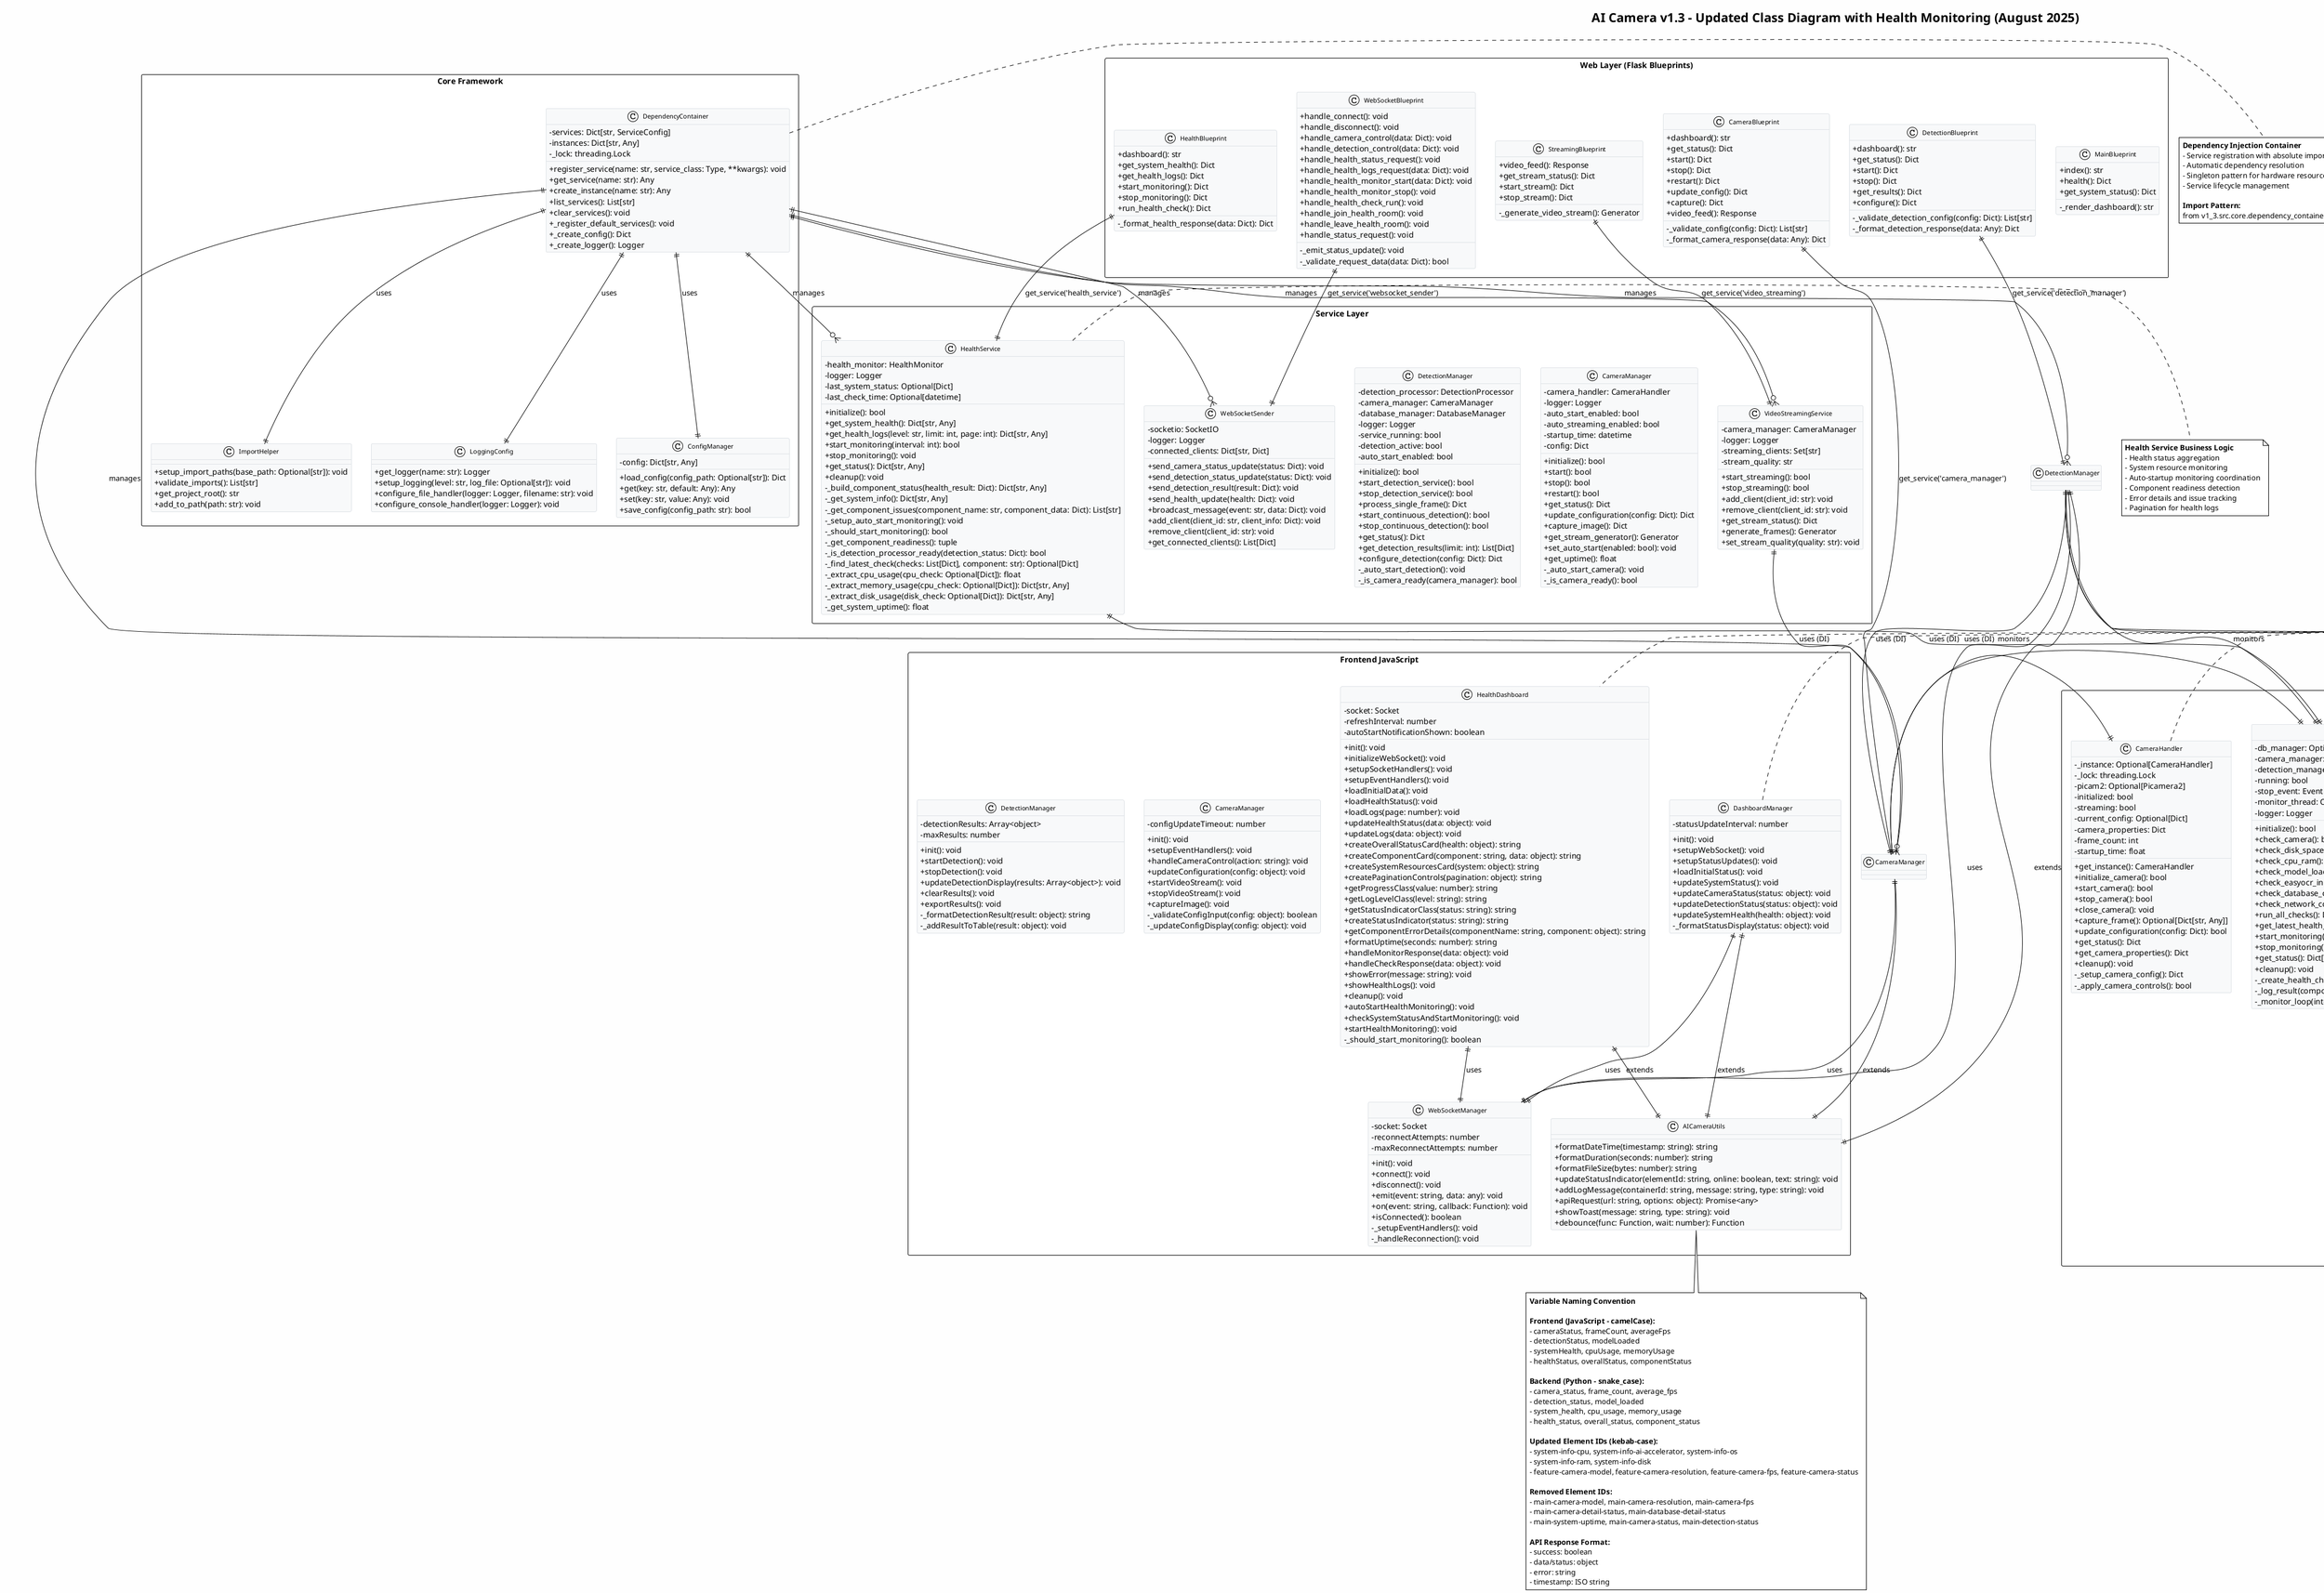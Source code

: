 @startuml AI_Camera_v1_3_Updated_Class_Diagram

!theme plain
skinparam classAttributeIconSize 0
skinparam classFontSize 11
skinparam classFontName Arial
skinparam backgroundColor #FEFEFE
skinparam classBackgroundColor #F8F9FA
skinparam classBorderColor #DEE2E6

title AI Camera v1.3 - Updated Class Diagram with Health Monitoring (August 2025)

' Core Framework Package
package "Core Framework" <<Rectangle>> {
    class DependencyContainer {
        - services: Dict[str, ServiceConfig]
        - instances: Dict[str, Any]
        - _lock: threading.Lock
        --
        + register_service(name: str, service_class: Type, **kwargs): void
        + get_service(name: str): Any
        + create_instance(name: str): Any
        + list_services(): List[str]
        + clear_services(): void
        + _register_default_services(): void
        + _create_config(): Dict
        + _create_logger(): Logger
    }
    
    class ImportHelper {
        + setup_import_paths(base_path: Optional[str]): void
        + validate_imports(): List[str]
        + get_project_root(): str
        + add_to_path(path: str): void
    }
    
    class LoggingConfig {
        + get_logger(name: str): Logger
        + setup_logging(level: str, log_file: Optional[str]): void
        + configure_file_handler(logger: Logger, filename: str): void
        + configure_console_handler(logger: Logger): void
    }
    
    class ConfigManager {
        - config: Dict[str, Any]
        --
        + load_config(config_path: Optional[str]): Dict
        + get(key: str, default: Any): Any
        + set(key: str, value: Any): void
        + save_config(config_path: str): bool
    }
}

' Component Layer Package
package "Component Layer" <<Rectangle>> {
    class CameraHandler {
        - _instance: Optional[CameraHandler]
        - _lock: threading.Lock
        - picam2: Optional[Picamera2]
        - initialized: bool
        - streaming: bool
        - current_config: Optional[Dict]
        - camera_properties: Dict
        - frame_count: int
        - startup_time: float
        --
        + get_instance(): CameraHandler
        + initialize_camera(): bool
        + start_camera(): bool
        + stop_camera(): bool
        + close_camera(): void
        + capture_frame(): Optional[Dict[str, Any]]
        + update_configuration(config: Dict): bool
        + get_status(): Dict
        + get_camera_properties(): Dict
        + cleanup(): void
        - _setup_camera_config(): Dict
        - _apply_camera_controls(): bool
    }
    
    class DetectionProcessor {
        - model_path: str
        - confidence_threshold: float
        - detection_interval: float
        - models_loaded: bool
        - vehicle_model_available: bool
        - lp_detection_model_available: bool
        - lp_ocr_model_available: bool
        - easyocr_available: bool
        --
        + initialize_models(): bool
        + process_frame(frame: np.ndarray): List[Detection]
        + detect_vehicles(frame: np.ndarray): List[Dict]
        + detect_license_plates(frame: np.ndarray): List[Dict]
        + get_status(): Dict
        + get_model_info(): Dict
        + cleanup(): void
        + validate_and_enhance_frame(frame: Any): Optional[np.ndarray]
    }
    
    class HealthMonitor {
        - db_manager: Optional[DatabaseManager]
        - camera_manager: Optional[CameraManager]
        - detection_manager: Optional[DetectionManager]
        - running: bool
        - stop_event: Event
        - monitor_thread: Optional[Thread]
        - logger: Logger
        --
        + initialize(): bool
        + check_camera(): bool
        + check_disk_space(path: str, required_gb: float): bool
        + check_cpu_ram(): bool
        + check_model_loading(): bool
        + check_easyocr_init(): bool
        + check_database_connection(): bool
        + check_network_connectivity(): bool
        + run_all_checks(): Dict[str, Any]
        + get_latest_health_checks(limit: int): List[Dict[str, Any]]
        + start_monitoring(interval: int): bool
        + stop_monitoring(): void
        + get_status(): Dict[str, Any]
        + cleanup(): void
        - _create_health_checks_table(): void
        - _log_result(component: str, status: str, message: str, details: Dict): void
        - _monitor_loop(interval: int): void
    }
    
    class DatabaseManager {
        - db_path: str
        - connection: Optional[Any]
        - initialized: bool
        - table_schemas: Dict
        --
        + initialize_database(): bool
        + create_tables(): bool
        + save_detection(detection: Dict): bool
        + save_image_capture(capture: Dict): bool
        + get_detections(limit: int, offset: int): List[Dict]
        + get_detection_count(): int
        + cleanup_old_records(days: int): int
        + close_connection(): void
        + execute_query(query: str, params: tuple): Any
    }
}

' Service Layer Package
package "Service Layer" <<Rectangle>> {
    class CameraManager {
        - camera_handler: CameraHandler
        - logger: Logger
        - auto_start_enabled: bool
        - auto_streaming_enabled: bool
        - startup_time: datetime
        - config: Dict
        --
        + initialize(): bool
        + start(): bool
        + stop(): bool
        + restart(): bool
        + get_status(): Dict
        + update_configuration(config: Dict): Dict
        + capture_image(): Dict
        + get_stream_generator(): Generator
        + set_auto_start(enabled: bool): void
        + get_uptime(): float
        - _auto_start_camera(): void
        - _is_camera_ready(): bool
    }
    
    class DetectionManager {
        - detection_processor: DetectionProcessor
        - camera_manager: CameraManager
        - database_manager: DatabaseManager
        - logger: Logger
        - service_running: bool
        - detection_active: bool
        - auto_start_enabled: bool
        --
        + initialize(): bool
        + start_detection_service(): bool
        + stop_detection_service(): bool
        + process_single_frame(): Dict
        + start_continuous_detection(): bool
        + stop_continuous_detection(): bool
        + get_status(): Dict
        + get_detection_results(limit: int): List[Dict]
        + configure_detection(config: Dict): Dict
        - _auto_start_detection(): void
        - _is_camera_ready(camera_manager): bool
    }
    
    class HealthService {
        - health_monitor: HealthMonitor
        - logger: Logger
        - last_system_status: Optional[Dict]
        - last_check_time: Optional[datetime]
        --
        + initialize(): bool
        + get_system_health(): Dict[str, Any]
        + get_health_logs(level: str, limit: int, page: int): Dict[str, Any]
        + start_monitoring(interval: int): bool
        + stop_monitoring(): void
        + get_status(): Dict[str, Any]
        + cleanup(): void
        - _build_component_status(health_result: Dict): Dict[str, Any]
        - _get_system_info(): Dict[str, Any]
        - _get_component_issues(component_name: str, component_data: Dict): List[str]
        - _setup_auto_start_monitoring(): void
        - _should_start_monitoring(): bool
        - _get_component_readiness(): tuple
        - _is_detection_processor_ready(detection_status: Dict): bool
        - _find_latest_check(checks: List[Dict], component: str): Optional[Dict]
        - _extract_cpu_usage(cpu_check: Optional[Dict]): float
        - _extract_memory_usage(cpu_check: Optional[Dict]): Dict[str, Any]
        - _extract_disk_usage(disk_check: Optional[Dict]): Dict[str, Any]
        - _get_system_uptime(): float
    }
    
    class VideoStreamingService {
        - camera_manager: CameraManager
        - logger: Logger
        - streaming_clients: Set[str]
        - stream_quality: str
        --
        + start_streaming(): bool
        + stop_streaming(): bool
        + add_client(client_id: str): void
        + remove_client(client_id: str): void
        + get_stream_status(): Dict
        + generate_frames(): Generator
        + set_stream_quality(quality: str): void
    }
    
    class WebSocketSender {
        - socketio: SocketIO
        - logger: Logger
        - connected_clients: Dict[str, Dict]
        --
        + send_camera_status_update(status: Dict): void
        + send_detection_status_update(status: Dict): void
        + send_detection_result(result: Dict): void
        + send_health_update(health: Dict): void
        + broadcast_message(event: str, data: Dict): void
        + add_client(client_id: str, client_info: Dict): void
        + remove_client(client_id: str): void
        + get_connected_clients(): List[Dict]
    }
}

' Web Layer Package
package "Web Layer (Flask Blueprints)" <<Rectangle>> {
    class MainBlueprint {
        + index(): str
        + health(): Dict
        + get_system_status(): Dict
        --
        - _render_dashboard(): str
    }
    
    class CameraBlueprint {
        + dashboard(): str
        + get_status(): Dict
        + start(): Dict
        + stop(): Dict
        + restart(): Dict
        + update_config(): Dict
        + capture(): Dict
        + video_feed(): Response
        --
        - _validate_config(config: Dict): List[str]
        - _format_camera_response(data: Any): Dict
    }
    
    class DetectionBlueprint {
        + dashboard(): str
        + get_status(): Dict
        + start(): Dict
        + stop(): Dict
        + get_results(): Dict
        + configure(): Dict
        --
        - _validate_detection_config(config: Dict): List[str]
        - _format_detection_response(data: Any): Dict
    }
    
    class HealthBlueprint {
        + dashboard(): str
        + get_system_health(): Dict
        + get_health_logs(): Dict
        + start_monitoring(): Dict
        + stop_monitoring(): Dict
        + run_health_check(): Dict
        --
        - _format_health_response(data: Dict): Dict
    }
    
    class StreamingBlueprint {
        + video_feed(): Response
        + get_stream_status(): Dict
        + start_stream(): Dict
        + stop_stream(): Dict
        --
        - _generate_video_stream(): Generator
    }
    
    class WebSocketBlueprint {
        + handle_connect(): void
        + handle_disconnect(): void
        + handle_camera_control(data: Dict): void
        + handle_detection_control(data: Dict): void
        + handle_health_status_request(): void
        + handle_health_logs_request(data: Dict): void
        + handle_health_monitor_start(data: Dict): void
        + handle_health_monitor_stop(): void
        + handle_health_check_run(): void
        + handle_join_health_room(): void
        + handle_leave_health_room(): void
        + handle_status_request(): void
        --
        - _emit_status_update(): void
        - _validate_request_data(data: Dict): bool
    }
}

' JavaScript Frontend Classes
package "Frontend JavaScript" <<Rectangle>> {
    class AICameraUtils {
        + formatDateTime(timestamp: string): string
        + formatDuration(seconds: number): string
        + formatFileSize(bytes: number): string
        + updateStatusIndicator(elementId: string, online: boolean, text: string): void
        + addLogMessage(containerId: string, message: string, type: string): void
        + apiRequest(url: string, options: object): Promise<any>
        + showToast(message: string, type: string): void
        + debounce(func: Function, wait: number): Function
    }
    
    class WebSocketManager {
        - socket: Socket
        - reconnectAttempts: number
        - maxReconnectAttempts: number
        --
        + init(): void
        + connect(): void
        + disconnect(): void
        + emit(event: string, data: any): void
        + on(event: string, callback: Function): void
        + isConnected(): boolean
        - _setupEventHandlers(): void
        - _handleReconnection(): void
    }
    
    class DashboardManager {
        - statusUpdateInterval: number
        --
        + init(): void
        + setupWebSocket(): void
        + setupStatusUpdates(): void
        + loadInitialStatus(): void
        + updateSystemStatus(): void
        + updateCameraStatus(status: object): void
        + updateDetectionStatus(status: object): void
        + updateSystemHealth(health: object): void
        - _formatStatusDisplay(status: object): void
    }
    
    class CameraManager {
        - configUpdateTimeout: number
        --
        + init(): void
        + setupEventHandlers(): void
        + handleCameraControl(action: string): void
        + updateConfiguration(config: object): void
        + startVideoStream(): void
        + stopVideoStream(): void
        + captureImage(): void
        - _validateConfigInput(config: object): boolean
        - _updateConfigDisplay(config: object): void
    }
    
    class DetectionManager {
        - detectionResults: Array<object>
        - maxResults: number
        --
        + init(): void
        + startDetection(): void
        + stopDetection(): void
        + updateDetectionDisplay(results: Array<object>): void
        + clearResults(): void
        + exportResults(): void
        - _formatDetectionResult(result: object): string
        - _addResultToTable(result: object): void
    }
    
    class HealthDashboard {
        - socket: Socket
        - refreshInterval: number
        - autoStartNotificationShown: boolean
        --
        + init(): void
        + initializeWebSocket(): void
        + setupSocketHandlers(): void
        + setupEventHandlers(): void
        + loadInitialData(): void
        + loadHealthStatus(): void
        + loadLogs(page: number): void
        + updateHealthStatus(data: object): void
        + updateLogs(data: object): void
        + createOverallStatusCard(health: object): string
        + createComponentCard(component: string, data: object): string
        + createSystemResourcesCard(system: object): string
        + createPaginationControls(pagination: object): string
        + getProgressClass(value: number): string
        + getLogLevelClass(level: string): string
        + getStatusIndicatorClass(status: string): string
        + createStatusIndicator(status: string): string
        + getComponentErrorDetails(componentName: string, component: object): string
        + formatUptime(seconds: number): string
        + handleMonitorResponse(data: object): void
        + handleCheckResponse(data: object): void
        + showError(message: string): void
        + showHealthLogs(): void
        + cleanup(): void
        + autoStartHealthMonitoring(): void
        + checkSystemStatusAndStartMonitoring(): void
        + startHealthMonitoring(): void
        - _should_start_monitoring(): boolean
    }
}

' Dependency Relationships
DependencyContainer ||--o{ CameraManager : "manages"
DependencyContainer ||--o{ DetectionManager : "manages"
DependencyContainer ||--o{ HealthService : "manages"
DependencyContainer ||--o{ VideoStreamingService : "manages"
DependencyContainer ||--o{ WebSocketSender : "manages"
DependencyContainer ||--|| ImportHelper : "uses"
DependencyContainer ||--|| LoggingConfig : "uses"
DependencyContainer ||--|| ConfigManager : "uses"

' Service to Component Dependencies
CameraManager ||--|| CameraHandler : "uses (DI)"
DetectionManager ||--|| DetectionProcessor : "uses (DI)"
DetectionManager ||--|| CameraManager : "uses (DI)"
DetectionManager ||--|| DatabaseManager : "uses (DI)"
HealthService ||--|| HealthMonitor : "uses (DI)"
VideoStreamingService ||--|| CameraManager : "uses (DI)"

' Health Monitor Dependencies
HealthMonitor ||--|| DatabaseManager : "uses (DI)"
HealthMonitor ||--|| CameraManager : "monitors"
HealthMonitor ||--|| DetectionManager : "monitors"

' Web to Service Dependencies  
CameraBlueprint ||--|| CameraManager : "get_service('camera_manager')"
DetectionBlueprint ||--|| DetectionManager : "get_service('detection_manager')"
HealthBlueprint ||--|| HealthService : "get_service('health_service')"
StreamingBlueprint ||--|| VideoStreamingService : "get_service('video_streaming')"
WebSocketBlueprint ||--|| WebSocketSender : "get_service('websocket_sender')"

' Frontend Dependencies
DashboardManager ||--|| AICameraUtils : "extends"
DashboardManager ||--|| WebSocketManager : "uses"
CameraManager ||--|| AICameraUtils : "extends"
CameraManager ||--|| WebSocketManager : "uses"
DetectionManager ||--|| AICameraUtils : "extends"
DetectionManager ||--|| WebSocketManager : "uses"
HealthDashboard ||--|| AICameraUtils : "extends"
HealthDashboard ||--|| WebSocketManager : "uses"

note right of DependencyContainer
  **Dependency Injection Container**
  - Service registration with absolute imports
  - Automatic dependency resolution
  - Singleton pattern for hardware resources
  - Service lifecycle management
  
  **Import Pattern:**
  from v1_3.src.core.dependency_container import get_service
end note

note right of CameraHandler
  **Singleton Pattern Implementation**
  - Thread-safe instance creation
  - Hardware resource protection
  - Picamera2 integration
  - Configuration management
  - Frame data structure: {frame: np.ndarray, metadata: dict}
end note

note right of HealthMonitor
  **Health Monitoring Component**
  - Comprehensive system health checks
  - Database logging of health results
  - Background monitoring thread
  - Component-specific health validation
  - Auto-startup coordination support
end note

note right of HealthService
  **Health Service Business Logic**
  - Health status aggregation
  - System resource monitoring
  - Auto-startup monitoring coordination
  - Component readiness detection
  - Error details and issue tracking
  - Pagination for health logs
end note

note bottom of AICameraUtils
  **Variable Naming Convention**
  
  **Frontend (JavaScript - camelCase):**
  - cameraStatus, frameCount, averageFps
  - detectionStatus, modelLoaded
  - systemHealth, cpuUsage, memoryUsage
  - healthStatus, overallStatus, componentStatus
  
  **Backend (Python - snake_case):**
  - camera_status, frame_count, average_fps
  - detection_status, model_loaded  
  - system_health, cpu_usage, memory_usage
  - health_status, overall_status, component_status
  
  **Updated Element IDs (kebab-case):**
  - system-info-cpu, system-info-ai-accelerator, system-info-os
  - system-info-ram, system-info-disk
  - feature-camera-model, feature-camera-resolution, feature-camera-fps, feature-camera-status
  
  **Removed Element IDs:**
  - main-camera-model, main-camera-resolution, main-camera-fps
  - main-camera-detail-status, main-database-detail-status
  - main-system-uptime, main-camera-status, main-detection-status
  
  **API Response Format:**
  - success: boolean
  - data/status: object
  - error: string
  - timestamp: ISO string
end note

note left of HealthDashboard
  **Health Dashboard Features**
  - Real-time health status updates
  - Auto-startup monitoring
  - Component-specific error details
  - System resource visualization
  - Health logs with pagination
  - WebSocket integration
  - Progress bar visualization
end note

note right of DashboardManager
  **Updated Dashboard Layout (2-Row Structure)**
  - Row 1: Centered system info (CPU, AI Accelerator, OS)
  - Row 2: Three-column layout
    - Hardware Information (RAM, Disk, Camera)
    - Development Information (static)
    - Component and Services (static)
  - Removed: System status indicators (moved to health dashboard)
  - Improved: Better organization and visual hierarchy
  - Responsive: Bootstrap grid system with proper breakpoints
end note

@enduml
